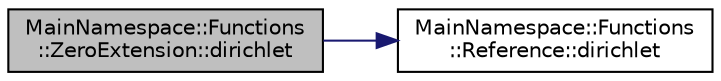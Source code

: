 digraph "MainNamespace::Functions::ZeroExtension::dirichlet"
{
 // INTERACTIVE_SVG=YES
 // LATEX_PDF_SIZE
  edge [fontname="Helvetica",fontsize="10",labelfontname="Helvetica",labelfontsize="10"];
  node [fontname="Helvetica",fontsize="10",shape=record];
  rankdir="LR";
  Node1 [label="MainNamespace::Functions\l::ZeroExtension::dirichlet",height=0.2,width=0.4,color="black", fillcolor="grey75", style="filled", fontcolor="black",tooltip="Compute an offset for the Dirictlet trace of the current solution."];
  Node1 -> Node2 [color="midnightblue",fontsize="10",style="solid",fontname="Helvetica"];
  Node2 [label="MainNamespace::Functions\l::Reference::dirichlet",height=0.2,width=0.4,color="black", fillcolor="white", style="filled",URL="$class_main_namespace_1_1_functions_1_1_reference.html#a6aa98d046e2975a23442680667899de9",tooltip="Compute the (discrete) (Dirichlet) trace of the function at point."];
}

